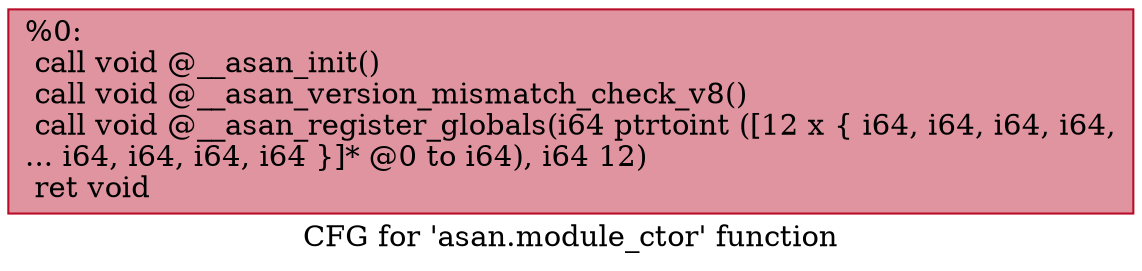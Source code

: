 digraph "CFG for 'asan.module_ctor' function" {
	label="CFG for 'asan.module_ctor' function";

	Node0x5598893b6550 [shape=record,color="#b70d28ff", style=filled, fillcolor="#b70d2870",label="{%0:\l  call void @__asan_init()\l  call void @__asan_version_mismatch_check_v8()\l  call void @__asan_register_globals(i64 ptrtoint ([12 x \{ i64, i64, i64, i64,\l... i64, i64, i64, i64 \}]* @0 to i64), i64 12)\l  ret void\l}"];
}
